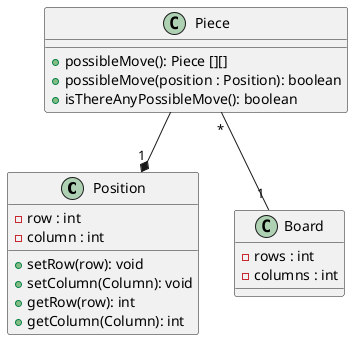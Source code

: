 @startuml

class Position {
    - row : int
    - column : int
    
    + setRow(row): void
    + setColumn(Column): void
    + getRow(row): int
    + getColumn(Column): int
}

class Piece {
    + possibleMove(): Piece [][]
    + possibleMove(position : Position): boolean
    + isThereAnyPossibleMove(): boolean
}

class Board {
    - rows : int
    - columns : int
}

Piece --* "1" Position
Piece "*" -- "1" Board



@enduml